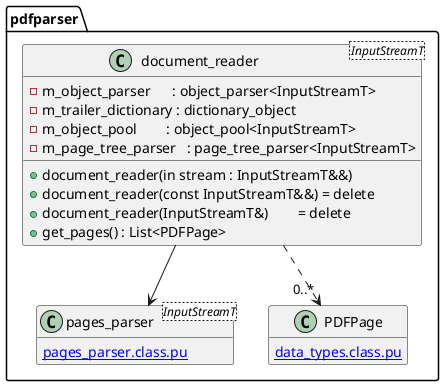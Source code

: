@startuml document_reader
hide empty members
namespace pdfparser {
class document_reader<InputStreamT> {
	-m_object_parser      : object_parser<InputStreamT>
	-m_trailer_dictionary : dictionary_object
	-m_object_pool        : object_pool<InputStreamT>
	-m_page_tree_parser   : page_tree_parser<InputStreamT>

	+document_reader(in stream : InputStreamT&&)
	+document_reader(const InputStreamT&&) = delete
	+document_reader(InputStreamT&)        = delete
	+get_pages() : List<PDFPage>
}
document_reader --> pages_parser
document_reader ..> "0..*" PDFPage

class pages_parser<InputStreamT> {
	[[pages_parser.class.pu]]
}
class PDFPage {
	[[data_types.class.pu]]
}
@enduml

